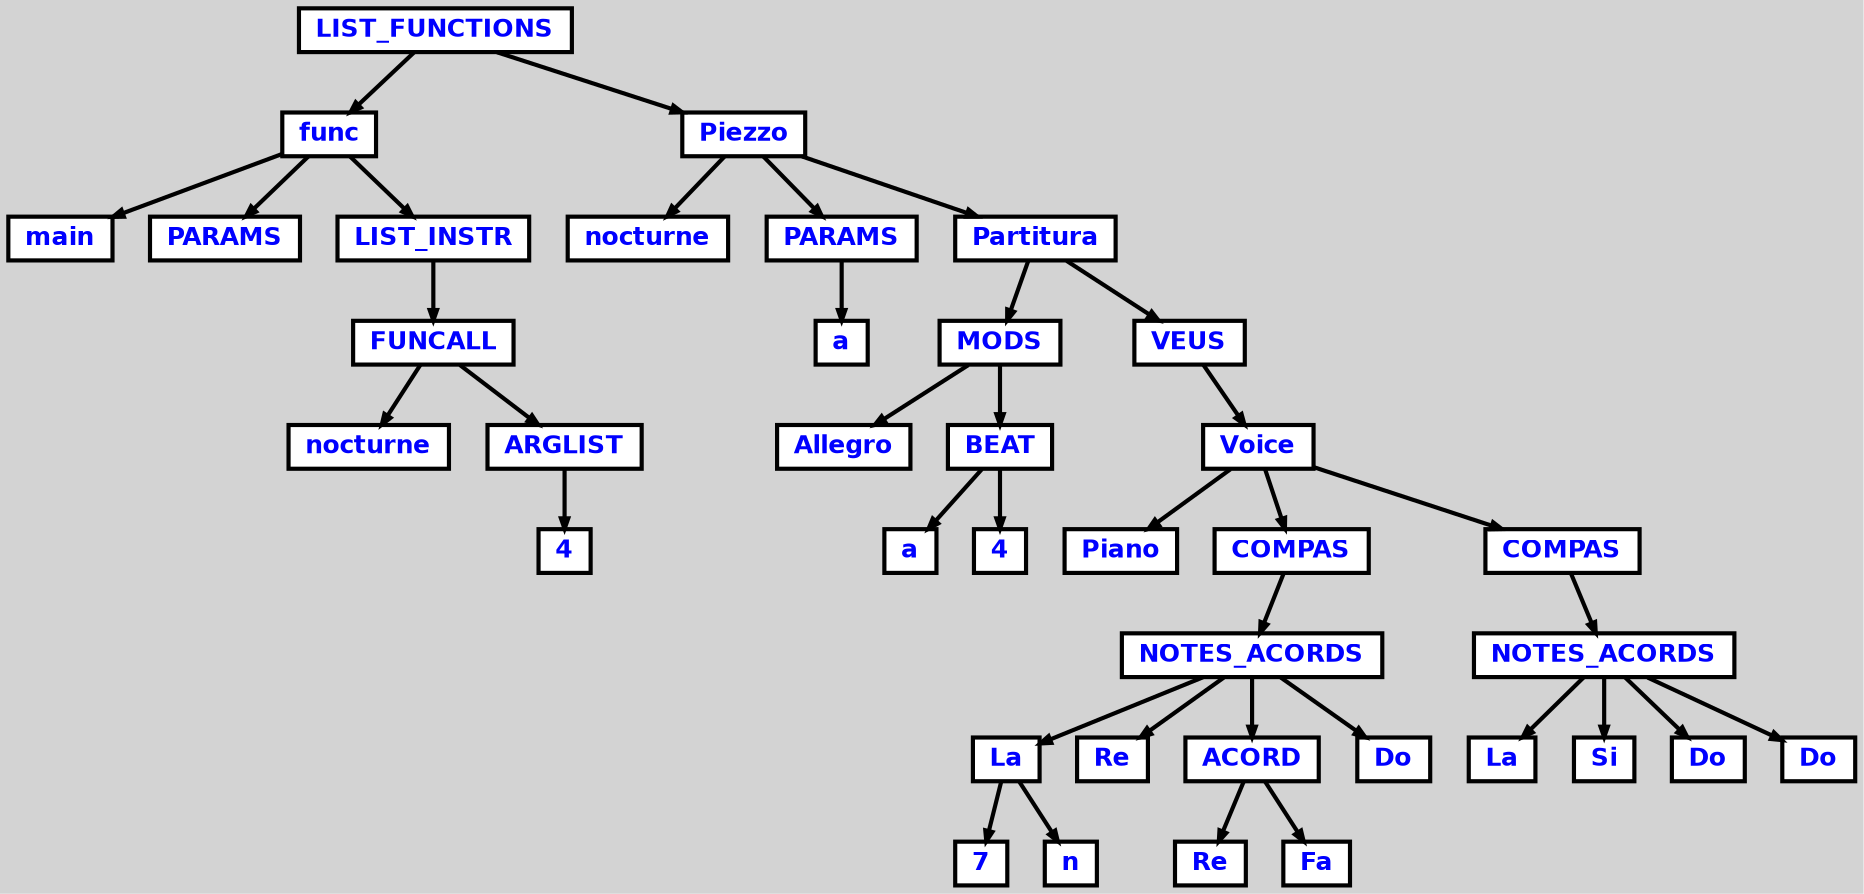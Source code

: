 digraph {

	ordering=out;
	ranksep=.4;
	bgcolor="lightgrey"; node [shape=box, fixedsize=false, fontsize=12, fontname="Helvetica-bold", fontcolor="blue"
		width=.25, height=.25, color="black", fillcolor="white", style="filled, solid, bold"];
	edge [arrowsize=.5, color="black", style="bold"]

  n0 [label="LIST_FUNCTIONS"];
  n1 [label="func"];
  n1 [label="func"];
  n2 [label="main"];
  n3 [label="PARAMS"];
  n4 [label="LIST_INSTR"];
  n4 [label="LIST_INSTR"];
  n5 [label="FUNCALL"];
  n5 [label="FUNCALL"];
  n6 [label="nocturne"];
  n7 [label="ARGLIST"];
  n7 [label="ARGLIST"];
  n8 [label="4"];
  n9 [label="Piezzo"];
  n9 [label="Piezzo"];
  n10 [label="nocturne"];
  n11 [label="PARAMS"];
  n11 [label="PARAMS"];
  n12 [label="a"];
  n13 [label="Partitura"];
  n13 [label="Partitura"];
  n14 [label="MODS"];
  n14 [label="MODS"];
  n15 [label="Allegro"];
  n16 [label="BEAT"];
  n16 [label="BEAT"];
  n17 [label="a"];
  n18 [label="4"];
  n19 [label="VEUS"];
  n19 [label="VEUS"];
  n20 [label="Voice"];
  n20 [label="Voice"];
  n21 [label="Piano"];
  n22 [label="COMPAS"];
  n22 [label="COMPAS"];
  n23 [label="NOTES_ACORDS"];
  n23 [label="NOTES_ACORDS"];
  n24 [label="La"];
  n24 [label="La"];
  n25 [label="7"];
  n26 [label="n"];
  n27 [label="Re"];
  n28 [label="ACORD"];
  n28 [label="ACORD"];
  n29 [label="Re"];
  n30 [label="Fa"];
  n31 [label="Do"];
  n32 [label="COMPAS"];
  n32 [label="COMPAS"];
  n33 [label="NOTES_ACORDS"];
  n33 [label="NOTES_ACORDS"];
  n34 [label="La"];
  n35 [label="Si"];
  n36 [label="Do"];
  n37 [label="Do"];

  n0 -> n1 // "LIST_FUNCTIONS" -> "func"
  n1 -> n2 // "func" -> "main"
  n1 -> n3 // "func" -> "PARAMS"
  n1 -> n4 // "func" -> "LIST_INSTR"
  n4 -> n5 // "LIST_INSTR" -> "FUNCALL"
  n5 -> n6 // "FUNCALL" -> "nocturne"
  n5 -> n7 // "FUNCALL" -> "ARGLIST"
  n7 -> n8 // "ARGLIST" -> "4"
  n0 -> n9 // "LIST_FUNCTIONS" -> "Piezzo"
  n9 -> n10 // "Piezzo" -> "nocturne"
  n9 -> n11 // "Piezzo" -> "PARAMS"
  n11 -> n12 // "PARAMS" -> "a"
  n9 -> n13 // "Piezzo" -> "Partitura"
  n13 -> n14 // "Partitura" -> "MODS"
  n14 -> n15 // "MODS" -> "Allegro"
  n14 -> n16 // "MODS" -> "BEAT"
  n16 -> n17 // "BEAT" -> "a"
  n16 -> n18 // "BEAT" -> "4"
  n13 -> n19 // "Partitura" -> "VEUS"
  n19 -> n20 // "VEUS" -> "Voice"
  n20 -> n21 // "Voice" -> "Piano"
  n20 -> n22 // "Voice" -> "COMPAS"
  n22 -> n23 // "COMPAS" -> "NOTES_ACORDS"
  n23 -> n24 // "NOTES_ACORDS" -> "La"
  n24 -> n25 // "La" -> "7"
  n24 -> n26 // "La" -> "n"
  n23 -> n27 // "NOTES_ACORDS" -> "Re"
  n23 -> n28 // "NOTES_ACORDS" -> "ACORD"
  n28 -> n29 // "ACORD" -> "Re"
  n28 -> n30 // "ACORD" -> "Fa"
  n23 -> n31 // "NOTES_ACORDS" -> "Do"
  n20 -> n32 // "Voice" -> "COMPAS"
  n32 -> n33 // "COMPAS" -> "NOTES_ACORDS"
  n33 -> n34 // "NOTES_ACORDS" -> "La"
  n33 -> n35 // "NOTES_ACORDS" -> "Si"
  n33 -> n36 // "NOTES_ACORDS" -> "Do"
  n33 -> n37 // "NOTES_ACORDS" -> "Do"

}
